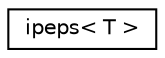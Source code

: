 digraph "Graphical Class Hierarchy"
{
  edge [fontname="Helvetica",fontsize="10",labelfontname="Helvetica",labelfontsize="10"];
  node [fontname="Helvetica",fontsize="10",shape=record];
  rankdir="LR";
  Node1 [label="ipeps\< T \>",height=0.2,width=0.4,color="black", fillcolor="white", style="filled",URL="$classipeps.html",tooltip="An ipeps ansatz on square lattice. Optimization method such as full update and simple update is imple..."];
}

